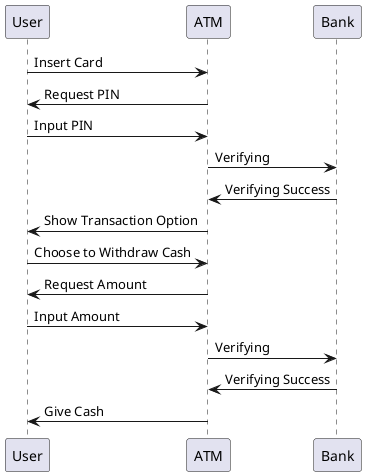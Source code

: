 @startuml sequence diagram simple example

User -> ATM: Insert Card
ATM -> User: Request PIN
User -> ATM: Input PIN
ATM -> Bank: Verifying
Bank -> ATM: Verifying Success
ATM -> User: Show Transaction Option
User -> ATM: Choose to Withdraw Cash
ATM -> User: Request Amount
User -> ATM: Input Amount
ATM -> Bank: Verifying
Bank -> ATM: Verifying Success
ATM -> User: Give Cash

@enduml